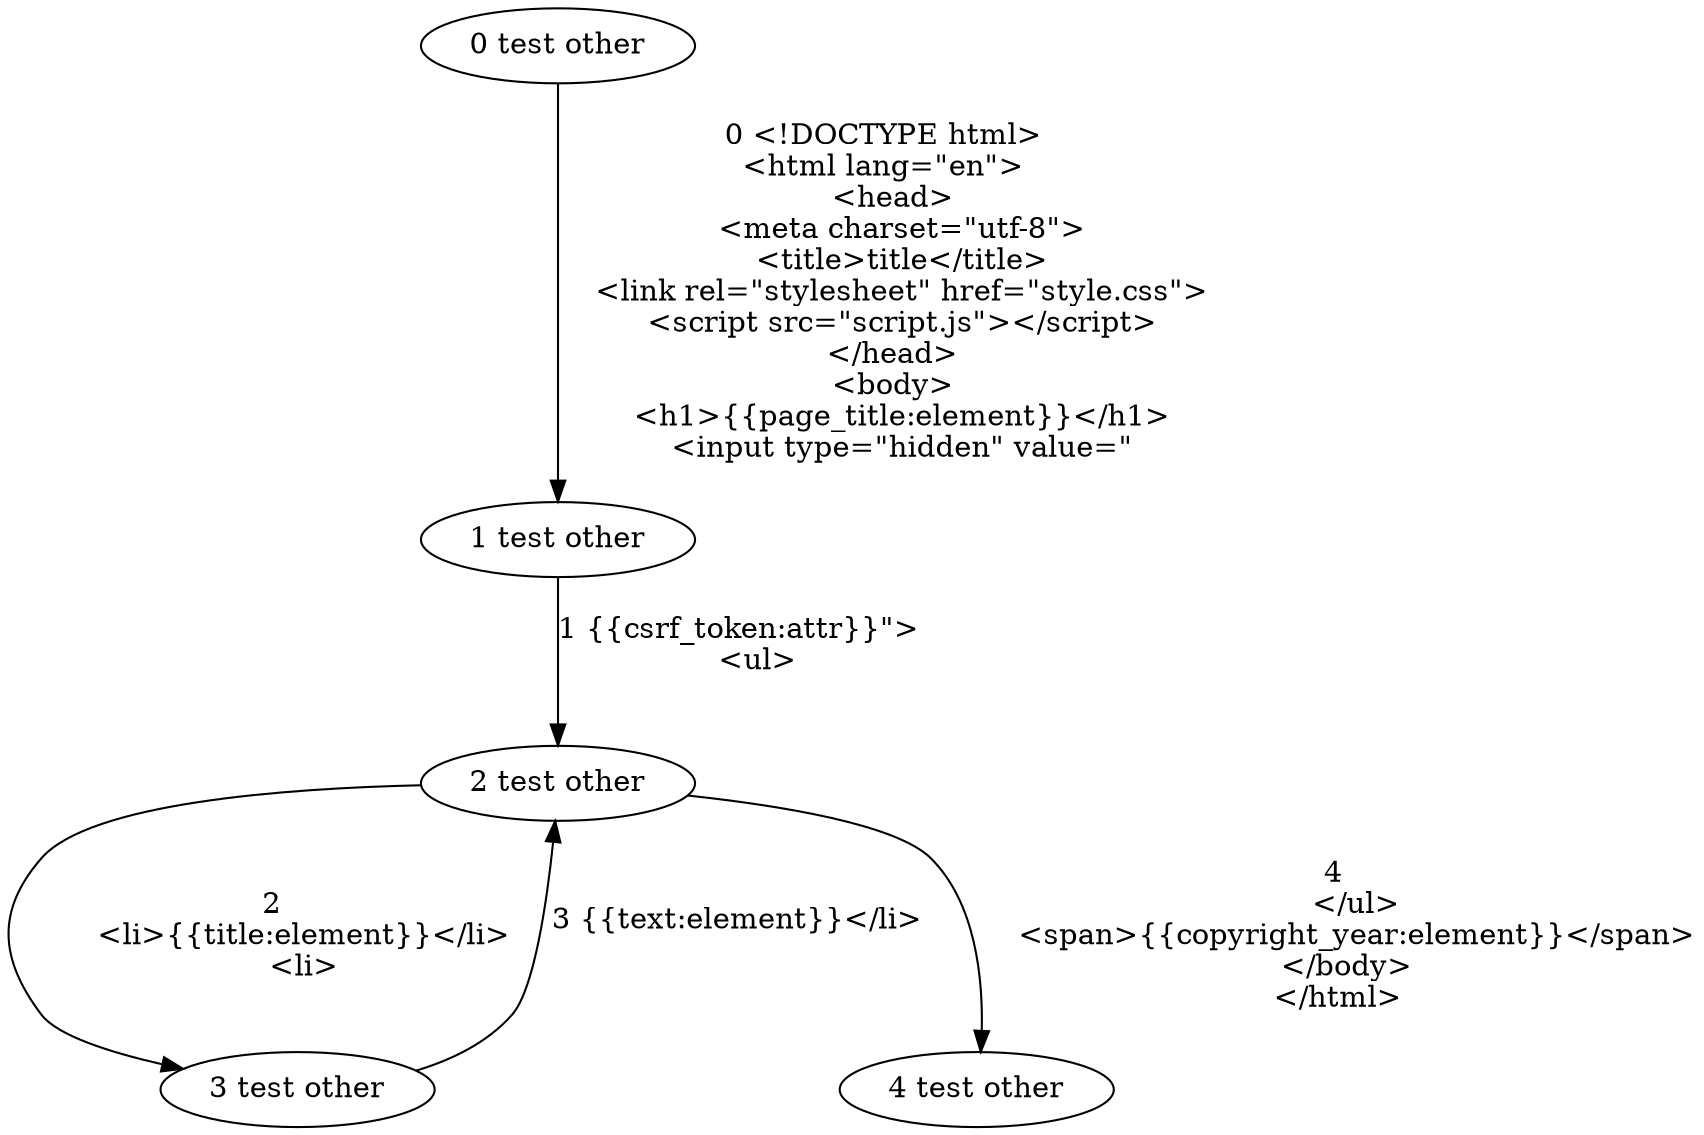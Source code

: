digraph {
    0 [ label = "0 test other"]
    1 [ label = "1 test other"]
    2 [ label = "2 test other"]
    3 [ label = "3 test other"]
    4 [ label = "4 test other"]
    0 -> 1 [ label = "0 <!DOCTYPE html>
<html lang=\"en\">
  <head>
    <meta charset=\"utf-8\">
    <title>title</title>
    <link rel=\"stylesheet\" href=\"style.css\">
    <script src=\"script.js\"></script>
  </head>
  <body>
    <h1>{{page_title:element}}</h1>
    <input type=\"hidden\" value=\""]
    1 -> 2 [ label = "1 {{csrf_token:attr}}\">
    <ul>
    "]
    2 -> 3 [ label = "2 
      <li>{{title:element}}</li>
      <li>"]
    3 -> 2 [ label = "3 {{text:element}}</li>
    "]
    2 -> 4 [ label = "4 
    </ul>
    <span>{{copyright_year:element}}</span>
  </body>
</html>"]
}
